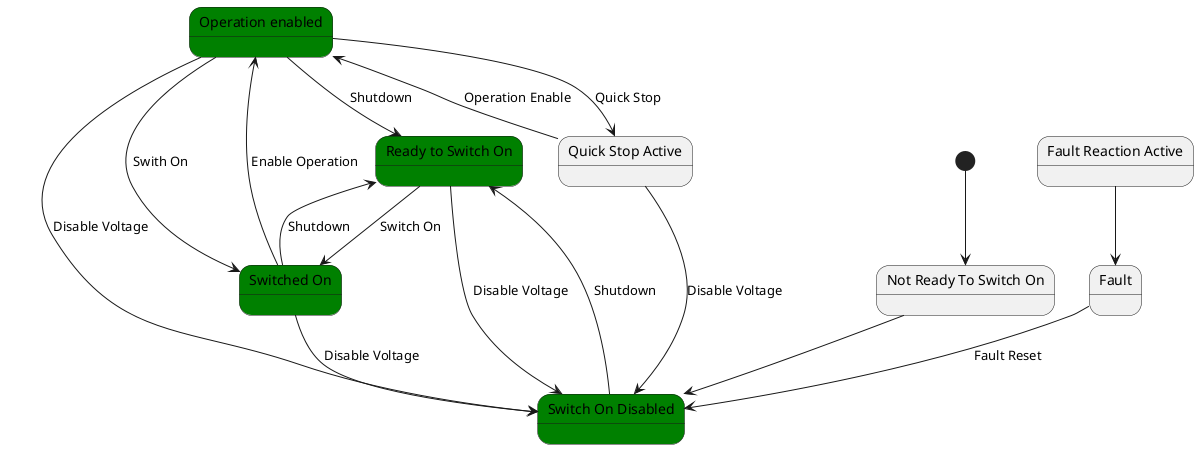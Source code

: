 @startuml CIA402 State Machine

state "Not Ready To Switch On" as NRS
state "Switch On Disabled" as SOD #green
state "Ready to Switch On" as RTS #green
state "Switched On" as SO #green
state "Operation enabled" as OE #green
state "Quick Stop Active" as QSA
state "Fault Reaction Active" as FRA
state "Fault" as FA

[*] --> NRS
NRS --> SOD
SOD --> RTS : Shutdown
SOD <-- RTS : Disable Voltage
RTS --> SO : Switch On
RTS <-- SO : Shutdown
SO --> OE : Enable Operation
SO <-- OE : Swith On
SO -->SOD : Disable Voltage
OE --> QSA : Quick Stop
OE <-- QSA : Operation Enable
OE --> RTS : Shutdown
OE --> SOD : Disable Voltage
QSA --> SOD : Disable Voltage
FRA --> FA
FA --> SOD : Fault Reset
@enduml